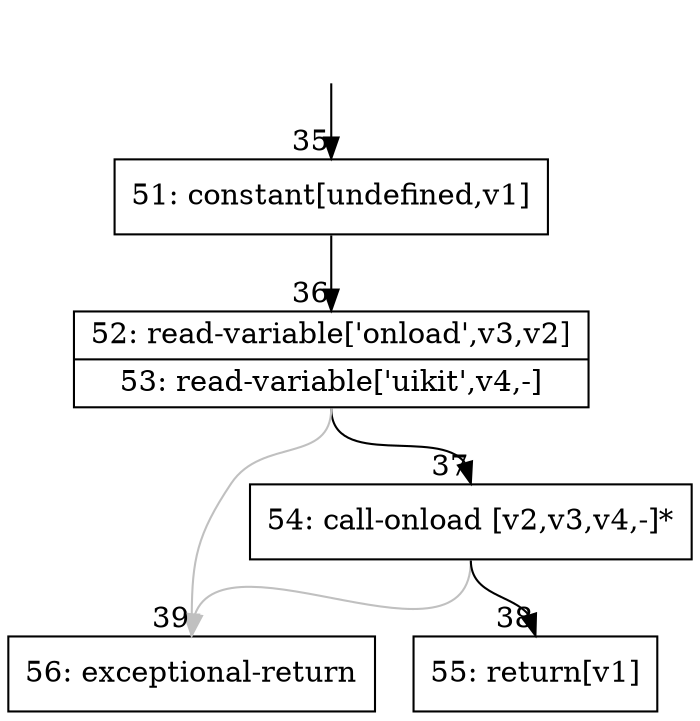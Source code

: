 digraph {
rankdir="TD"
BB_entry4[shape=none,label=""];
BB_entry4 -> BB35 [tailport=s, headport=n, headlabel="    35"]
BB35 [shape=record label="{51: constant[undefined,v1]}" ] 
BB35 -> BB36 [tailport=s, headport=n, headlabel="      36"]
BB36 [shape=record label="{52: read-variable['onload',v3,v2]|53: read-variable['uikit',v4,-]}" ] 
BB36 -> BB37 [tailport=s, headport=n, headlabel="      37"]
BB36 -> BB39 [tailport=s, headport=n, color=gray, headlabel="      39"]
BB37 [shape=record label="{54: call-onload [v2,v3,v4,-]*}" ] 
BB37 -> BB38 [tailport=s, headport=n, headlabel="      38"]
BB37 -> BB39 [tailport=s, headport=n, color=gray]
BB38 [shape=record label="{55: return[v1]}" ] 
BB39 [shape=record label="{56: exceptional-return}" ] 
//#$~ 23
}
